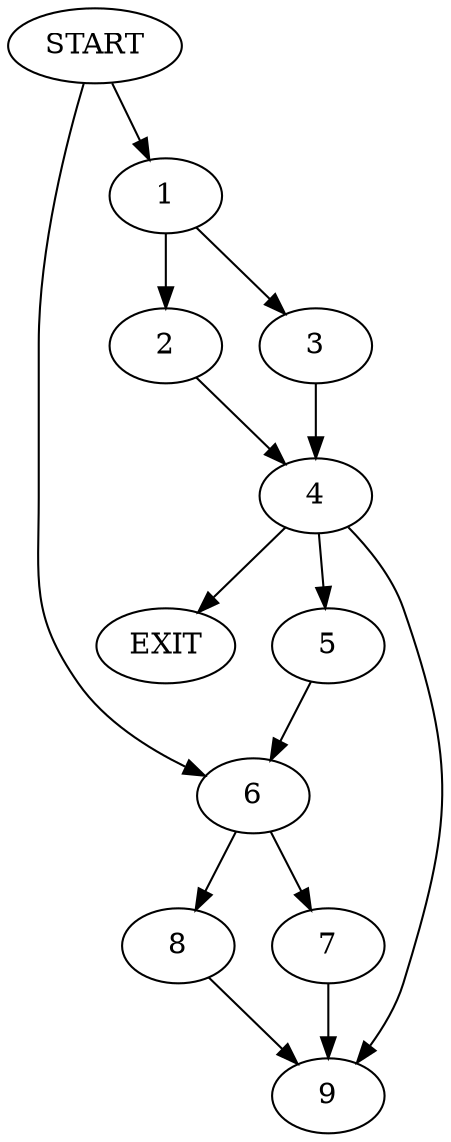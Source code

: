 digraph { 
0 [label="START"];
1;
2;
3;
4;
5;
6;
7;
8;
9;
10[label="EXIT"];
0 -> 6;
0 -> 1;
1 -> 2;
1 -> 3;
2 -> 4;
3 -> 4;
4 -> 10;
4 -> 5;
4:s2 -> 9;
5 -> 6;
6 -> 7;
6 -> 8;
7 -> 9;
8 -> 9;
}
